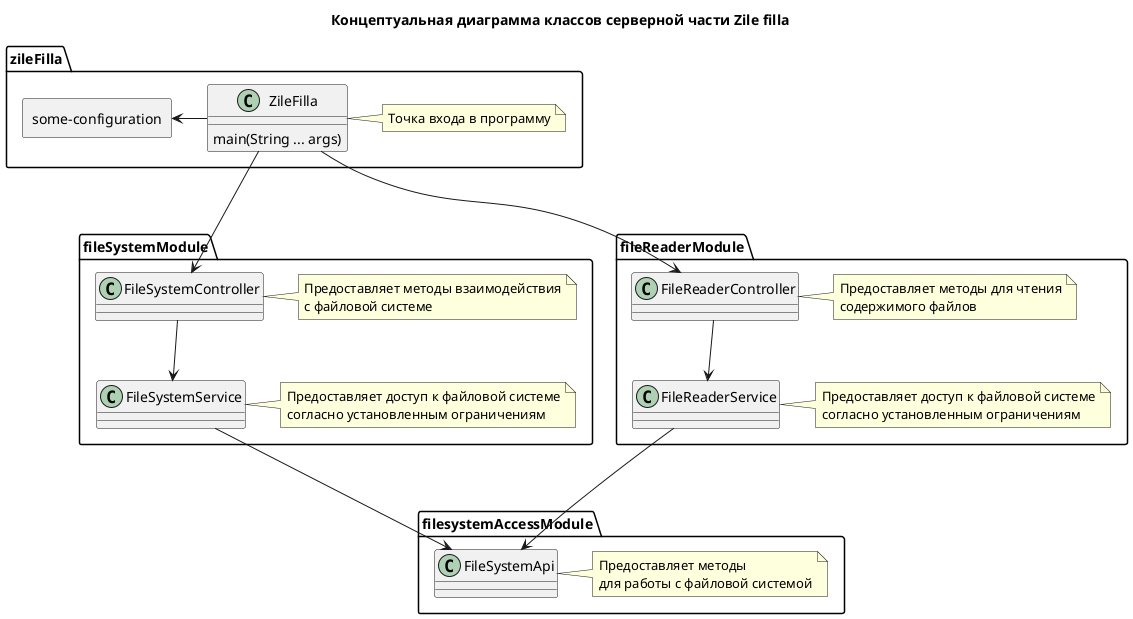 @startuml Server class diagram of Zile filla

title
Концептуальная диаграмма классов серверной части Zile filla
end title

package zileFilla {
    allowmixing
    class ZileFilla {
        main(String ... args)
    }
    note right of ZileFilla : Точка входа в программу

    rectangle "some-configuration" as Configs
}

package fileSystemModule {
    class FileSystemController
    note right of FileSystemController : Предоставляет методы взаимодействия\nс файловой системе

    class FileSystemService
    note right of FileSystemService: Предоставляет доступ к файловой системе\nсогласно установленным ограничениям
}

package fileReaderModule {
    class FileReaderController
    note right of FileReaderController: Предоставляет методы для чтения\nсодержимого файлов

    class FileReaderService
    note right of FileReaderService: Предоставляет доступ к файловой системе\nсогласно установленным ограничениям
}

package filesystemAccessModule {
    class FileSystemApi
    note right of FileSystemApi: Предоставляет методы\nдля работы с файловой системой
}

ZileFilla ---> FileSystemController 
ZileFilla ---> FileReaderController  
ZileFilla -left-> Configs
FileSystemController --> FileSystemService
FileReaderController --> FileReaderService
FileSystemService ---> FileSystemApi
FileReaderService ---> FileSystemApi
@enduml